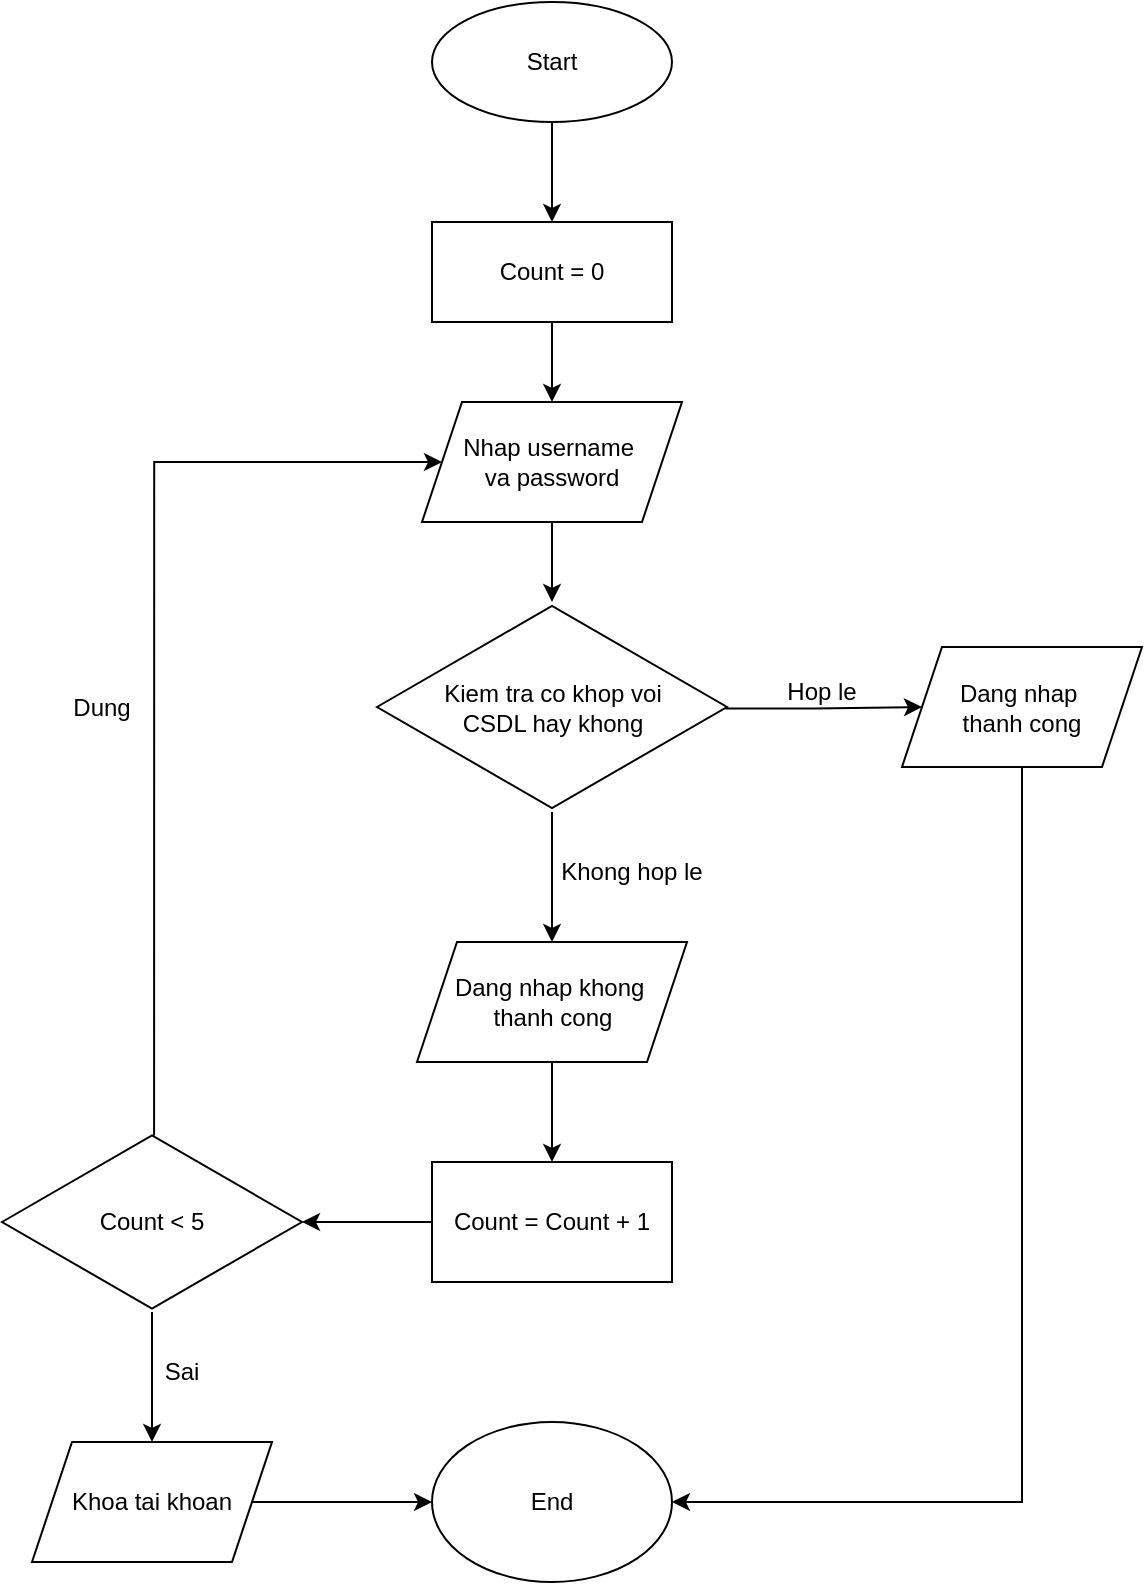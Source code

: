 <mxfile version="24.7.17">
  <diagram name="Page-1" id="P9Mk_I1uWZZs1Om8JCON">
    <mxGraphModel dx="1489" dy="1907" grid="1" gridSize="10" guides="1" tooltips="1" connect="1" arrows="1" fold="1" page="1" pageScale="1" pageWidth="850" pageHeight="1100" math="0" shadow="0">
      <root>
        <mxCell id="0" />
        <mxCell id="1" parent="0" />
        <mxCell id="1H7kt9l4Ecw2NMnJn66N-20" value="" style="edgeStyle=orthogonalEdgeStyle;rounded=0;orthogonalLoop=1;jettySize=auto;html=1;" edge="1" parent="1" source="1H7kt9l4Ecw2NMnJn66N-1" target="1H7kt9l4Ecw2NMnJn66N-18">
          <mxGeometry relative="1" as="geometry" />
        </mxCell>
        <mxCell id="1H7kt9l4Ecw2NMnJn66N-1" value="Start" style="ellipse;whiteSpace=wrap;html=1;" vertex="1" parent="1">
          <mxGeometry x="305" y="-20" width="120" height="60" as="geometry" />
        </mxCell>
        <mxCell id="1H7kt9l4Ecw2NMnJn66N-5" value="" style="edgeStyle=orthogonalEdgeStyle;rounded=0;orthogonalLoop=1;jettySize=auto;html=1;" edge="1" parent="1" source="1H7kt9l4Ecw2NMnJn66N-2" target="1H7kt9l4Ecw2NMnJn66N-4">
          <mxGeometry relative="1" as="geometry" />
        </mxCell>
        <mxCell id="1H7kt9l4Ecw2NMnJn66N-2" value="Nhap username&amp;nbsp;&lt;div&gt;va password&lt;/div&gt;" style="shape=parallelogram;perimeter=parallelogramPerimeter;whiteSpace=wrap;html=1;fixedSize=1;" vertex="1" parent="1">
          <mxGeometry x="300" y="180" width="130" height="60" as="geometry" />
        </mxCell>
        <mxCell id="1H7kt9l4Ecw2NMnJn66N-7" value="" style="edgeStyle=orthogonalEdgeStyle;rounded=0;orthogonalLoop=1;jettySize=auto;html=1;entryX=0;entryY=0.5;entryDx=0;entryDy=0;exitX=0.995;exitY=0.507;exitDx=0;exitDy=0;exitPerimeter=0;" edge="1" parent="1" source="1H7kt9l4Ecw2NMnJn66N-4" target="1H7kt9l4Ecw2NMnJn66N-6">
          <mxGeometry relative="1" as="geometry">
            <mxPoint x="442.5" y="332.5" as="sourcePoint" />
            <mxPoint x="540" y="332.5" as="targetPoint" />
          </mxGeometry>
        </mxCell>
        <mxCell id="1H7kt9l4Ecw2NMnJn66N-13" style="edgeStyle=orthogonalEdgeStyle;rounded=0;orthogonalLoop=1;jettySize=auto;html=1;entryX=0.5;entryY=0;entryDx=0;entryDy=0;" edge="1" parent="1" source="1H7kt9l4Ecw2NMnJn66N-4" target="1H7kt9l4Ecw2NMnJn66N-11">
          <mxGeometry relative="1" as="geometry" />
        </mxCell>
        <mxCell id="1H7kt9l4Ecw2NMnJn66N-4" value="Kiem tra co khop voi&lt;div&gt;CSDL hay khong&lt;/div&gt;" style="html=1;whiteSpace=wrap;aspect=fixed;shape=isoRectangle;" vertex="1" parent="1">
          <mxGeometry x="277.5" y="280" width="175" height="105" as="geometry" />
        </mxCell>
        <mxCell id="1H7kt9l4Ecw2NMnJn66N-31" style="edgeStyle=orthogonalEdgeStyle;rounded=0;orthogonalLoop=1;jettySize=auto;html=1;entryX=1;entryY=0.5;entryDx=0;entryDy=0;exitX=0.5;exitY=1;exitDx=0;exitDy=0;" edge="1" parent="1" source="1H7kt9l4Ecw2NMnJn66N-6" target="1H7kt9l4Ecw2NMnJn66N-29">
          <mxGeometry relative="1" as="geometry">
            <mxPoint x="600" y="750" as="targetPoint" />
            <Array as="points">
              <mxPoint x="600" y="730" />
            </Array>
          </mxGeometry>
        </mxCell>
        <mxCell id="1H7kt9l4Ecw2NMnJn66N-6" value="Dang nhap&amp;nbsp;&lt;div&gt;thanh cong&lt;/div&gt;" style="shape=parallelogram;perimeter=parallelogramPerimeter;whiteSpace=wrap;html=1;fixedSize=1;" vertex="1" parent="1">
          <mxGeometry x="540" y="302.5" width="120" height="60" as="geometry" />
        </mxCell>
        <mxCell id="1H7kt9l4Ecw2NMnJn66N-8" value="Hop le" style="text;html=1;align=center;verticalAlign=middle;whiteSpace=wrap;rounded=0;" vertex="1" parent="1">
          <mxGeometry x="470" y="310" width="60" height="30" as="geometry" />
        </mxCell>
        <mxCell id="1H7kt9l4Ecw2NMnJn66N-23" value="" style="edgeStyle=orthogonalEdgeStyle;rounded=0;orthogonalLoop=1;jettySize=auto;html=1;" edge="1" parent="1" source="1H7kt9l4Ecw2NMnJn66N-10" target="1H7kt9l4Ecw2NMnJn66N-22">
          <mxGeometry relative="1" as="geometry" />
        </mxCell>
        <mxCell id="1H7kt9l4Ecw2NMnJn66N-10" value="Count = Count + 1" style="rounded=0;whiteSpace=wrap;html=1;" vertex="1" parent="1">
          <mxGeometry x="305" y="560" width="120" height="60" as="geometry" />
        </mxCell>
        <mxCell id="1H7kt9l4Ecw2NMnJn66N-15" value="" style="edgeStyle=orthogonalEdgeStyle;rounded=0;orthogonalLoop=1;jettySize=auto;html=1;" edge="1" parent="1" source="1H7kt9l4Ecw2NMnJn66N-11" target="1H7kt9l4Ecw2NMnJn66N-10">
          <mxGeometry relative="1" as="geometry" />
        </mxCell>
        <mxCell id="1H7kt9l4Ecw2NMnJn66N-11" value="Dang nhap khong&amp;nbsp;&lt;div&gt;thanh cong&lt;/div&gt;" style="shape=parallelogram;perimeter=parallelogramPerimeter;whiteSpace=wrap;html=1;fixedSize=1;" vertex="1" parent="1">
          <mxGeometry x="297.5" y="450" width="135" height="60" as="geometry" />
        </mxCell>
        <mxCell id="1H7kt9l4Ecw2NMnJn66N-14" value="Khong hop le" style="text;html=1;align=center;verticalAlign=middle;whiteSpace=wrap;rounded=0;" vertex="1" parent="1">
          <mxGeometry x="350" y="400" width="110" height="30" as="geometry" />
        </mxCell>
        <mxCell id="1H7kt9l4Ecw2NMnJn66N-17" style="edgeStyle=orthogonalEdgeStyle;rounded=0;orthogonalLoop=1;jettySize=auto;html=1;exitX=0.5;exitY=1;exitDx=0;exitDy=0;" edge="1" parent="1" source="1H7kt9l4Ecw2NMnJn66N-1" target="1H7kt9l4Ecw2NMnJn66N-1">
          <mxGeometry relative="1" as="geometry" />
        </mxCell>
        <mxCell id="1H7kt9l4Ecw2NMnJn66N-19" value="" style="edgeStyle=orthogonalEdgeStyle;rounded=0;orthogonalLoop=1;jettySize=auto;html=1;" edge="1" parent="1" source="1H7kt9l4Ecw2NMnJn66N-18" target="1H7kt9l4Ecw2NMnJn66N-2">
          <mxGeometry relative="1" as="geometry" />
        </mxCell>
        <mxCell id="1H7kt9l4Ecw2NMnJn66N-18" value="Count = 0" style="rounded=0;whiteSpace=wrap;html=1;" vertex="1" parent="1">
          <mxGeometry x="305" y="90" width="120" height="50" as="geometry" />
        </mxCell>
        <mxCell id="1H7kt9l4Ecw2NMnJn66N-24" style="edgeStyle=orthogonalEdgeStyle;rounded=0;orthogonalLoop=1;jettySize=auto;html=1;entryX=0;entryY=0.5;entryDx=0;entryDy=0;exitX=0.507;exitY=0.02;exitDx=0;exitDy=0;exitPerimeter=0;" edge="1" parent="1" source="1H7kt9l4Ecw2NMnJn66N-22" target="1H7kt9l4Ecw2NMnJn66N-2">
          <mxGeometry relative="1" as="geometry">
            <Array as="points">
              <mxPoint x="166" y="210" />
            </Array>
          </mxGeometry>
        </mxCell>
        <mxCell id="1H7kt9l4Ecw2NMnJn66N-27" value="" style="edgeStyle=orthogonalEdgeStyle;rounded=0;orthogonalLoop=1;jettySize=auto;html=1;" edge="1" parent="1" source="1H7kt9l4Ecw2NMnJn66N-22" target="1H7kt9l4Ecw2NMnJn66N-26">
          <mxGeometry relative="1" as="geometry" />
        </mxCell>
        <mxCell id="1H7kt9l4Ecw2NMnJn66N-22" value="Count &amp;lt; 5" style="html=1;whiteSpace=wrap;aspect=fixed;shape=isoRectangle;" vertex="1" parent="1">
          <mxGeometry x="90" y="545" width="150" height="90" as="geometry" />
        </mxCell>
        <mxCell id="1H7kt9l4Ecw2NMnJn66N-25" value="Dung" style="text;html=1;align=center;verticalAlign=middle;whiteSpace=wrap;rounded=0;" vertex="1" parent="1">
          <mxGeometry x="110" y="317.5" width="60" height="30" as="geometry" />
        </mxCell>
        <mxCell id="1H7kt9l4Ecw2NMnJn66N-30" value="" style="edgeStyle=orthogonalEdgeStyle;rounded=0;orthogonalLoop=1;jettySize=auto;html=1;" edge="1" parent="1" source="1H7kt9l4Ecw2NMnJn66N-26" target="1H7kt9l4Ecw2NMnJn66N-29">
          <mxGeometry relative="1" as="geometry" />
        </mxCell>
        <mxCell id="1H7kt9l4Ecw2NMnJn66N-26" value="Khoa tai khoan" style="shape=parallelogram;perimeter=parallelogramPerimeter;whiteSpace=wrap;html=1;fixedSize=1;" vertex="1" parent="1">
          <mxGeometry x="105" y="700" width="120" height="60" as="geometry" />
        </mxCell>
        <mxCell id="1H7kt9l4Ecw2NMnJn66N-28" value="Sai" style="text;html=1;align=center;verticalAlign=middle;whiteSpace=wrap;rounded=0;" vertex="1" parent="1">
          <mxGeometry x="150" y="650" width="60" height="30" as="geometry" />
        </mxCell>
        <mxCell id="1H7kt9l4Ecw2NMnJn66N-29" value="End" style="ellipse;whiteSpace=wrap;html=1;" vertex="1" parent="1">
          <mxGeometry x="305" y="690" width="120" height="80" as="geometry" />
        </mxCell>
      </root>
    </mxGraphModel>
  </diagram>
</mxfile>
